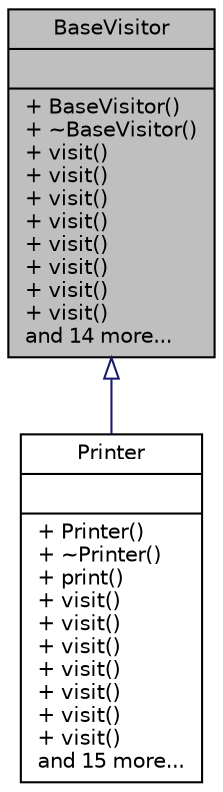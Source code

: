 digraph "BaseVisitor"
{
 // LATEX_PDF_SIZE
  edge [fontname="Helvetica",fontsize="10",labelfontname="Helvetica",labelfontsize="10"];
  node [fontname="Helvetica",fontsize="10",shape=record];
  Node1 [label="{BaseVisitor\n||+ BaseVisitor()\l+ ~BaseVisitor()\l+ visit()\l+ visit()\l+ visit()\l+ visit()\l+ visit()\l+ visit()\l+ visit()\l+ visit()\land 14 more...\l}",height=0.2,width=0.4,color="black", fillcolor="grey75", style="filled", fontcolor="black",tooltip=" "];
  Node1 -> Node2 [dir="back",color="midnightblue",fontsize="10",style="solid",arrowtail="onormal",fontname="Helvetica"];
  Node2 [label="{Printer\n||+ Printer()\l+ ~Printer()\l+ print()\l+ visit()\l+ visit()\l+ visit()\l+ visit()\l+ visit()\l+ visit()\l+ visit()\land 15 more...\l}",height=0.2,width=0.4,color="black", fillcolor="white", style="filled",URL="$class_printer.html",tooltip=" "];
}
